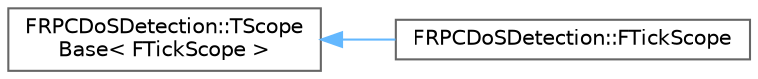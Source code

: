 digraph "Graphical Class Hierarchy"
{
 // INTERACTIVE_SVG=YES
 // LATEX_PDF_SIZE
  bgcolor="transparent";
  edge [fontname=Helvetica,fontsize=10,labelfontname=Helvetica,labelfontsize=10];
  node [fontname=Helvetica,fontsize=10,shape=box,height=0.2,width=0.4];
  rankdir="LR";
  Node0 [id="Node000000",label="FRPCDoSDetection::TScope\lBase\< FTickScope \>",height=0.2,width=0.4,color="grey40", fillcolor="white", style="filled",URL="$d9/d21/classFRPCDoSDetection_1_1TScopeBase.html",tooltip=" "];
  Node0 -> Node1 [id="edge4770_Node000000_Node000001",dir="back",color="steelblue1",style="solid",tooltip=" "];
  Node1 [id="Node000001",label="FRPCDoSDetection::FTickScope",height=0.2,width=0.4,color="grey40", fillcolor="white", style="filled",URL="$db/d4f/classFRPCDoSDetection_1_1FTickScope.html",tooltip="Variables and functions that should only be accessible during TickDispatch."];
}
